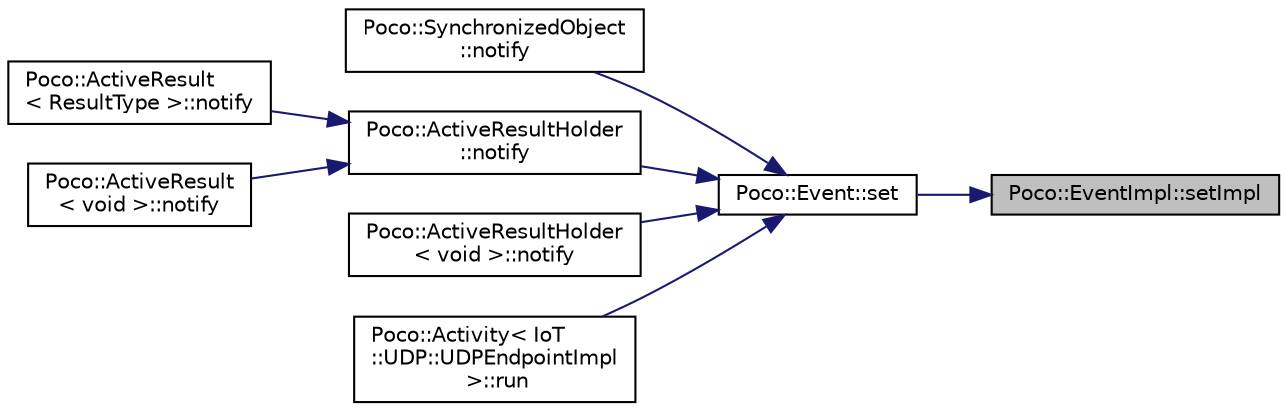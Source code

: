 digraph "Poco::EventImpl::setImpl"
{
 // LATEX_PDF_SIZE
  edge [fontname="Helvetica",fontsize="10",labelfontname="Helvetica",labelfontsize="10"];
  node [fontname="Helvetica",fontsize="10",shape=record];
  rankdir="RL";
  Node1 [label="Poco::EventImpl::setImpl",height=0.2,width=0.4,color="black", fillcolor="grey75", style="filled", fontcolor="black",tooltip=" "];
  Node1 -> Node2 [dir="back",color="midnightblue",fontsize="10",style="solid",fontname="Helvetica"];
  Node2 [label="Poco::Event::set",height=0.2,width=0.4,color="black", fillcolor="white", style="filled",URL="$classPoco_1_1Event.html#a99a0419c5b9481bfc28efb3fa21f7979",tooltip="Destroys the event."];
  Node2 -> Node3 [dir="back",color="midnightblue",fontsize="10",style="solid",fontname="Helvetica"];
  Node3 [label="Poco::SynchronizedObject\l::notify",height=0.2,width=0.4,color="black", fillcolor="white", style="filled",URL="$classPoco_1_1SynchronizedObject.html#a0812822a50f1b3bdf5bfff61d027a73d",tooltip=" "];
  Node2 -> Node4 [dir="back",color="midnightblue",fontsize="10",style="solid",fontname="Helvetica"];
  Node4 [label="Poco::ActiveResultHolder\l::notify",height=0.2,width=0.4,color="black", fillcolor="white", style="filled",URL="$classPoco_1_1ActiveResultHolder.html#a8a5dab5dee70f49649e7869b6464780f",tooltip="Notifies the invoking thread that the result became available."];
  Node4 -> Node5 [dir="back",color="midnightblue",fontsize="10",style="solid",fontname="Helvetica"];
  Node5 [label="Poco::ActiveResult\l\< ResultType \>::notify",height=0.2,width=0.4,color="black", fillcolor="white", style="filled",URL="$classPoco_1_1ActiveResult.html#a7fd66c3d5914d989c6323626cf22bfcb",tooltip=" "];
  Node4 -> Node6 [dir="back",color="midnightblue",fontsize="10",style="solid",fontname="Helvetica"];
  Node6 [label="Poco::ActiveResult\l\< void \>::notify",height=0.2,width=0.4,color="black", fillcolor="white", style="filled",URL="$classPoco_1_1ActiveResult_3_01void_01_4.html#a9cfee3d5dae96d616d0201a60417d161",tooltip=" "];
  Node2 -> Node7 [dir="back",color="midnightblue",fontsize="10",style="solid",fontname="Helvetica"];
  Node7 [label="Poco::ActiveResultHolder\l\< void \>::notify",height=0.2,width=0.4,color="black", fillcolor="white", style="filled",URL="$classPoco_1_1ActiveResultHolder_3_01void_01_4.html#a4dea8b28e5c2ef931be6da9aa68f56b5",tooltip="Notifies the invoking thread that the result became available."];
  Node2 -> Node8 [dir="back",color="midnightblue",fontsize="10",style="solid",fontname="Helvetica"];
  Node8 [label="Poco::Activity\< IoT\l::UDP::UDPEndpointImpl\l \>::run",height=0.2,width=0.4,color="black", fillcolor="white", style="filled",URL="$classPoco_1_1Activity.html#a892d0678d0100ae0efbea64c1732efb8",tooltip=" "];
}

